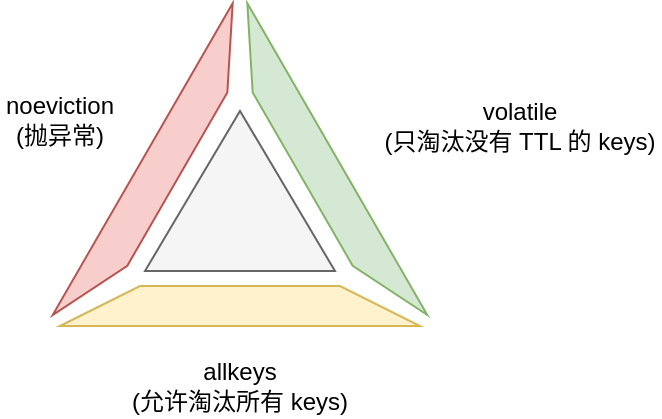 <mxfile>
    <diagram id="NPCSmhCVRybj2wNrqcHK" name="第 1 页">
        <mxGraphModel dx="638" dy="616" grid="1" gridSize="10" guides="1" tooltips="1" connect="1" arrows="1" fold="1" page="1" pageScale="1" pageWidth="827" pageHeight="1169" math="0" shadow="0">
            <root>
                <mxCell id="0"/>
                <mxCell id="1" parent="0"/>
                <mxCell id="2" value="" style="triangle;whiteSpace=wrap;html=1;rotation=-90;fillColor=#f5f5f5;fontColor=#333333;strokeColor=#666666;" vertex="1" parent="1">
                    <mxGeometry x="100" y="80" width="80" height="95" as="geometry"/>
                </mxCell>
                <mxCell id="3" value="noeviction&lt;br&gt;(抛异常)" style="text;html=1;strokeColor=none;fillColor=none;align=center;verticalAlign=middle;whiteSpace=wrap;rounded=0;" vertex="1" parent="1">
                    <mxGeometry x="20" y="76.56" width="60" height="30" as="geometry"/>
                </mxCell>
                <mxCell id="4" value="allkeys&lt;br&gt;(允许淘汰所有 keys)" style="text;html=1;strokeColor=none;fillColor=none;align=center;verticalAlign=middle;whiteSpace=wrap;rounded=0;" vertex="1" parent="1">
                    <mxGeometry x="70" y="210" width="140" height="30" as="geometry"/>
                </mxCell>
                <mxCell id="6" value="volatile&lt;br&gt;(只淘汰没有 TTL 的 keys)" style="text;html=1;strokeColor=none;fillColor=none;align=center;verticalAlign=middle;whiteSpace=wrap;rounded=0;" vertex="1" parent="1">
                    <mxGeometry x="210" y="80" width="140" height="30" as="geometry"/>
                </mxCell>
                <mxCell id="9" value="" style="shape=trapezoid;perimeter=trapezoidPerimeter;whiteSpace=wrap;html=1;fixedSize=1;rotation=-120;size=40;fillColor=#d5e8d4;strokeColor=#82b366;" vertex="1" parent="1">
                    <mxGeometry x="90" y="106.56" width="180" height="20" as="geometry"/>
                </mxCell>
                <mxCell id="11" value="" style="shape=trapezoid;perimeter=trapezoidPerimeter;whiteSpace=wrap;html=1;fixedSize=1;rotation=0;size=40;fillColor=#fff2cc;strokeColor=#d6b656;" vertex="1" parent="1">
                    <mxGeometry x="50" y="175" width="180" height="20" as="geometry"/>
                </mxCell>
                <mxCell id="12" value="" style="shape=trapezoid;perimeter=trapezoidPerimeter;whiteSpace=wrap;html=1;fixedSize=1;rotation=-240;size=40;fillColor=#f8cecc;strokeColor=#b85450;" vertex="1" parent="1">
                    <mxGeometry x="10" y="106.56" width="180" height="20" as="geometry"/>
                </mxCell>
            </root>
        </mxGraphModel>
    </diagram>
</mxfile>